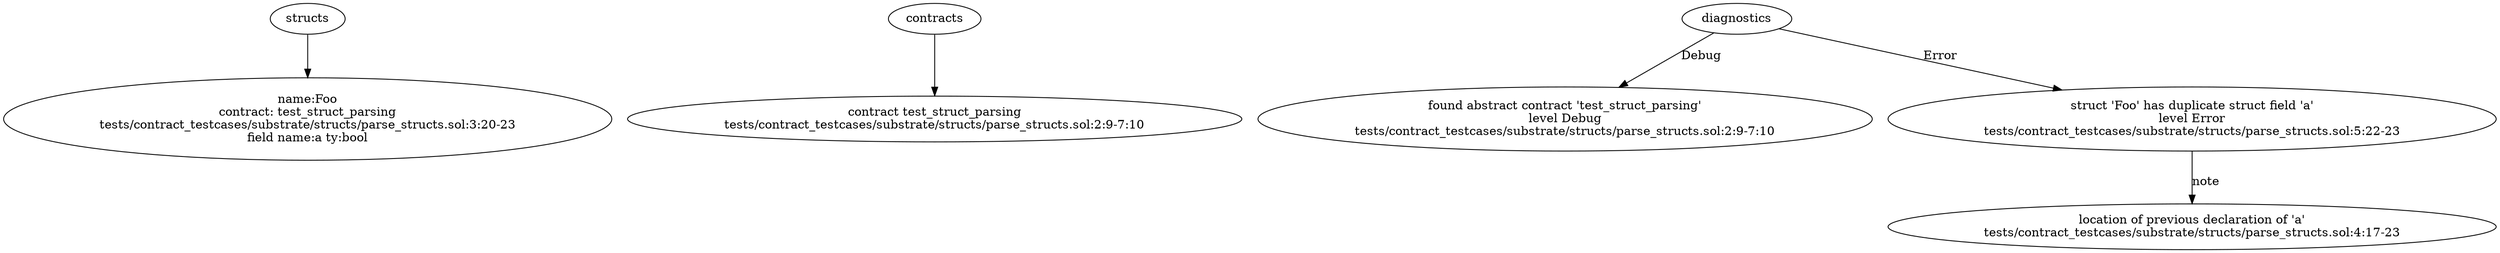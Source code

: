 strict digraph "tests/contract_testcases/substrate/structs/parse_structs.sol" {
	Foo [label="name:Foo\ncontract: test_struct_parsing\ntests/contract_testcases/substrate/structs/parse_structs.sol:3:20-23\nfield name:a ty:bool"]
	contract [label="contract test_struct_parsing\ntests/contract_testcases/substrate/structs/parse_structs.sol:2:9-7:10"]
	diagnostic [label="found abstract contract 'test_struct_parsing'\nlevel Debug\ntests/contract_testcases/substrate/structs/parse_structs.sol:2:9-7:10"]
	diagnostic_6 [label="struct 'Foo' has duplicate struct field 'a'\nlevel Error\ntests/contract_testcases/substrate/structs/parse_structs.sol:5:22-23"]
	note [label="location of previous declaration of 'a'\ntests/contract_testcases/substrate/structs/parse_structs.sol:4:17-23"]
	structs -> Foo
	contracts -> contract
	diagnostics -> diagnostic [label="Debug"]
	diagnostics -> diagnostic_6 [label="Error"]
	diagnostic_6 -> note [label="note"]
}
